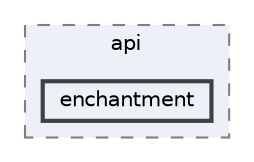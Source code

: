 digraph "enchantment"
{
 // LATEX_PDF_SIZE
  bgcolor="transparent";
  edge [fontname=Helvetica,fontsize=10,labelfontname=Helvetica,labelfontsize=10];
  node [fontname=Helvetica,fontsize=10,shape=box,height=0.2,width=0.4];
  compound=true
  subgraph clusterdir_57799d9d50d0036b87fa9ec9caa8eebf {
    graph [ bgcolor="#edf0f7", pencolor="grey50", label="api", fontname=Helvetica,fontsize=10 style="filled,dashed", URL="dir_57799d9d50d0036b87fa9ec9caa8eebf.html",tooltip=""]
  dir_c35658226fd6c7601baa5489182f9fac [label="enchantment", fillcolor="#edf0f7", color="grey25", style="filled,bold", URL="dir_c35658226fd6c7601baa5489182f9fac.html",tooltip=""];
  }
}
